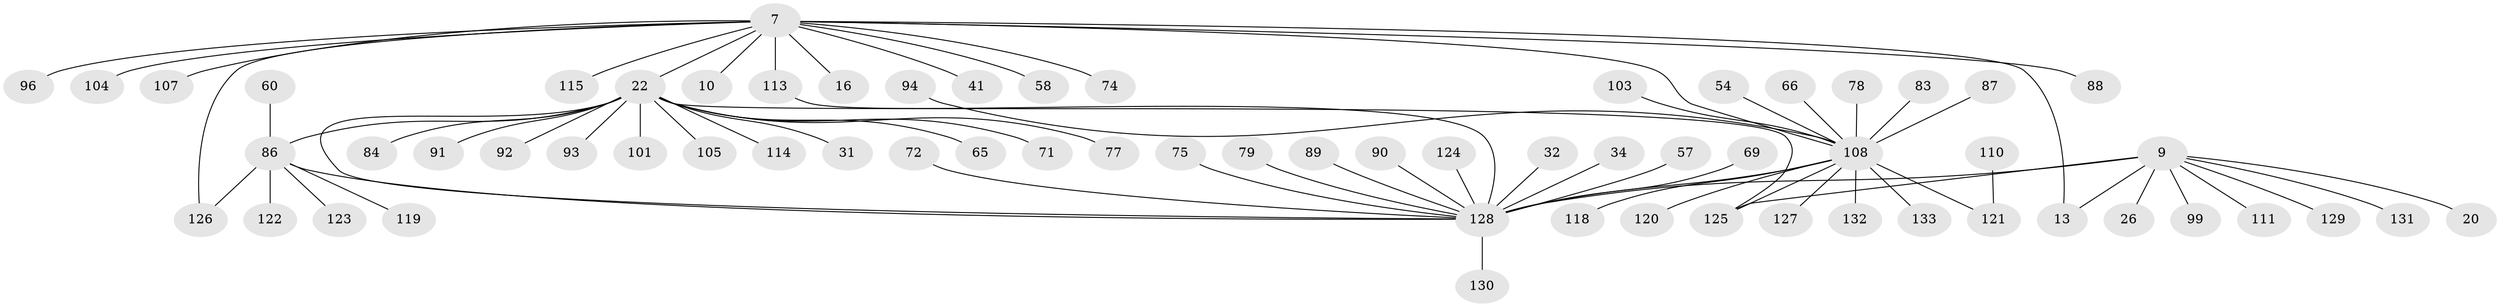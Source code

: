 // original degree distribution, {13: 0.007518796992481203, 8: 0.022556390977443608, 4: 0.06015037593984962, 2: 0.23308270676691728, 3: 0.08270676691729323, 17: 0.007518796992481203, 10: 0.007518796992481203, 1: 0.5413533834586466, 6: 0.015037593984962405, 7: 0.015037593984962405, 5: 0.007518796992481203}
// Generated by graph-tools (version 1.1) at 2025/48/03/09/25 04:48:52]
// undirected, 66 vertices, 72 edges
graph export_dot {
graph [start="1"]
  node [color=gray90,style=filled];
  7;
  9;
  10;
  13;
  16;
  20;
  22 [super="+1"];
  26;
  31;
  32;
  34;
  41;
  54;
  57;
  58 [super="+42"];
  60;
  65 [super="+39"];
  66;
  69 [super="+46"];
  71 [super="+4"];
  72;
  74;
  75;
  77;
  78;
  79;
  83;
  84;
  86 [super="+51+48+81+45"];
  87;
  88 [super="+19+28"];
  89;
  90;
  91 [super="+21"];
  92 [super="+52"];
  93;
  94 [super="+62"];
  96 [super="+35"];
  99;
  101 [super="+40"];
  103;
  104 [super="+82"];
  105 [super="+36"];
  107;
  108 [super="+49+61+27+38+47"];
  110;
  111;
  113 [super="+98+109"];
  114 [super="+76+85"];
  115;
  118;
  119;
  120;
  121 [super="+73"];
  122;
  123;
  124 [super="+70"];
  125 [super="+102"];
  126 [super="+80+100"];
  127;
  128 [super="+63+116+97+117"];
  129;
  130;
  131;
  132;
  133 [super="+106"];
  7 -- 10;
  7 -- 13;
  7 -- 16;
  7 -- 22 [weight=2];
  7 -- 41;
  7 -- 74;
  7 -- 107;
  7 -- 115;
  7 -- 108 [weight=2];
  7 -- 88;
  7 -- 96;
  7 -- 58;
  7 -- 126;
  7 -- 104;
  7 -- 113;
  9 -- 13;
  9 -- 20;
  9 -- 26;
  9 -- 99;
  9 -- 111;
  9 -- 129;
  9 -- 131;
  9 -- 128 [weight=2];
  9 -- 125;
  22 -- 31;
  22 -- 84;
  22 -- 93;
  22 -- 77;
  22 -- 128 [weight=3];
  22 -- 71;
  22 -- 86 [weight=2];
  22 -- 114;
  22 -- 91;
  22 -- 105;
  22 -- 65;
  22 -- 101;
  22 -- 92;
  22 -- 125;
  32 -- 128;
  34 -- 128;
  54 -- 108;
  57 -- 128;
  60 -- 86;
  66 -- 108;
  69 -- 128;
  72 -- 128;
  75 -- 128;
  78 -- 108;
  79 -- 128;
  83 -- 108;
  86 -- 122;
  86 -- 123;
  86 -- 128;
  86 -- 119;
  86 -- 126;
  87 -- 108;
  89 -- 128;
  90 -- 128;
  94 -- 108;
  103 -- 108;
  108 -- 127;
  108 -- 120;
  108 -- 121;
  108 -- 128 [weight=3];
  108 -- 132;
  108 -- 118;
  108 -- 125;
  108 -- 133;
  110 -- 121;
  113 -- 128;
  124 -- 128;
  128 -- 130;
}
